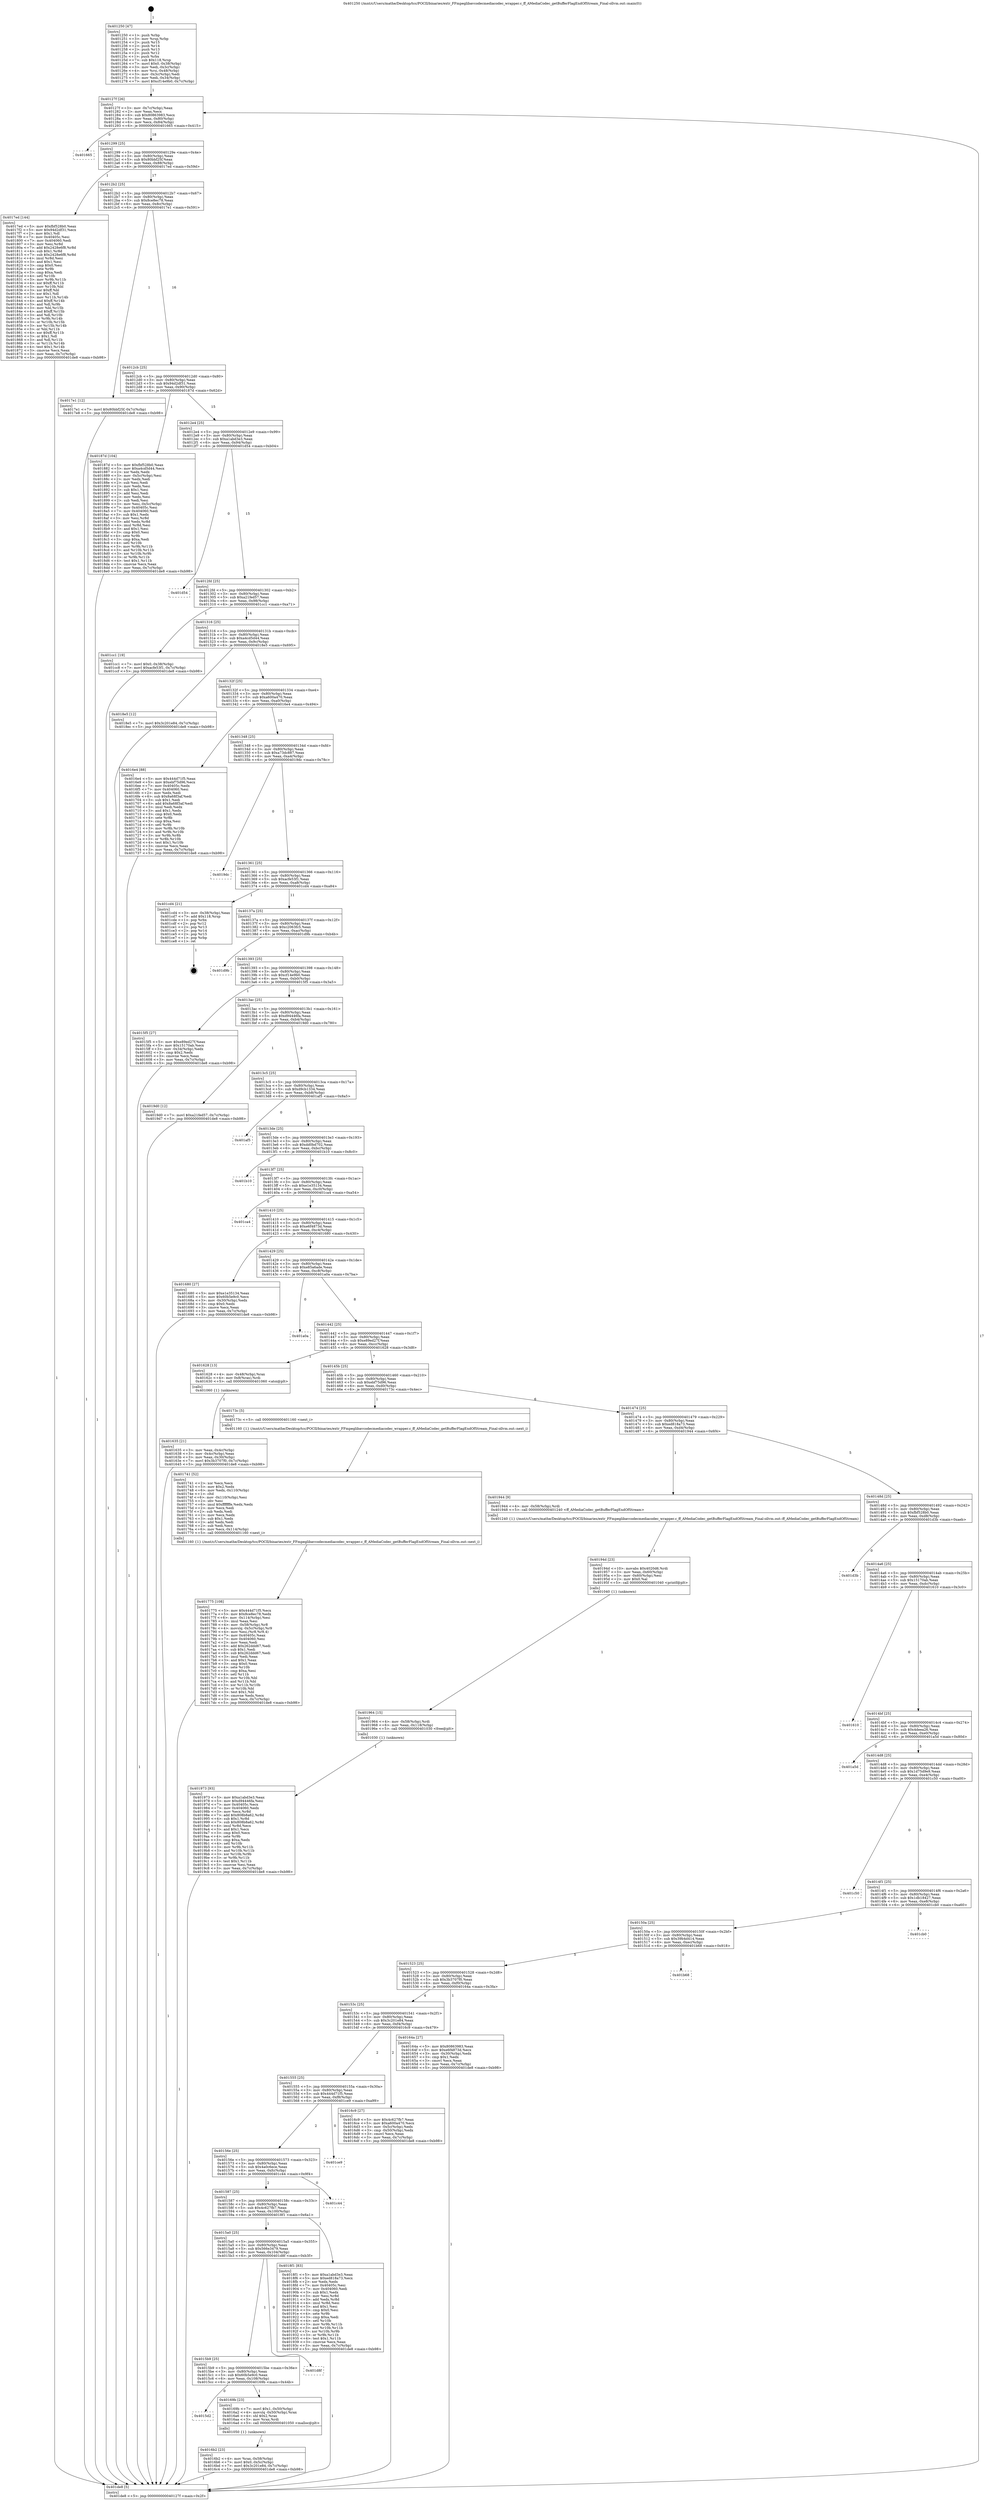 digraph "0x401250" {
  label = "0x401250 (/mnt/c/Users/mathe/Desktop/tcc/POCII/binaries/extr_FFmpeglibavcodecmediacodec_wrapper.c_ff_AMediaCodec_getBufferFlagEndOfStream_Final-ollvm.out::main(0))"
  labelloc = "t"
  node[shape=record]

  Entry [label="",width=0.3,height=0.3,shape=circle,fillcolor=black,style=filled]
  "0x40127f" [label="{
     0x40127f [26]\l
     | [instrs]\l
     &nbsp;&nbsp;0x40127f \<+3\>: mov -0x7c(%rbp),%eax\l
     &nbsp;&nbsp;0x401282 \<+2\>: mov %eax,%ecx\l
     &nbsp;&nbsp;0x401284 \<+6\>: sub $0x80863983,%ecx\l
     &nbsp;&nbsp;0x40128a \<+3\>: mov %eax,-0x80(%rbp)\l
     &nbsp;&nbsp;0x40128d \<+6\>: mov %ecx,-0x84(%rbp)\l
     &nbsp;&nbsp;0x401293 \<+6\>: je 0000000000401665 \<main+0x415\>\l
  }"]
  "0x401665" [label="{
     0x401665\l
  }", style=dashed]
  "0x401299" [label="{
     0x401299 [25]\l
     | [instrs]\l
     &nbsp;&nbsp;0x401299 \<+5\>: jmp 000000000040129e \<main+0x4e\>\l
     &nbsp;&nbsp;0x40129e \<+3\>: mov -0x80(%rbp),%eax\l
     &nbsp;&nbsp;0x4012a1 \<+5\>: sub $0x80bbf25f,%eax\l
     &nbsp;&nbsp;0x4012a6 \<+6\>: mov %eax,-0x88(%rbp)\l
     &nbsp;&nbsp;0x4012ac \<+6\>: je 00000000004017ed \<main+0x59d\>\l
  }"]
  Exit [label="",width=0.3,height=0.3,shape=circle,fillcolor=black,style=filled,peripheries=2]
  "0x4017ed" [label="{
     0x4017ed [144]\l
     | [instrs]\l
     &nbsp;&nbsp;0x4017ed \<+5\>: mov $0xfbf528b0,%eax\l
     &nbsp;&nbsp;0x4017f2 \<+5\>: mov $0x94d2df31,%ecx\l
     &nbsp;&nbsp;0x4017f7 \<+2\>: mov $0x1,%dl\l
     &nbsp;&nbsp;0x4017f9 \<+7\>: mov 0x40405c,%esi\l
     &nbsp;&nbsp;0x401800 \<+7\>: mov 0x404060,%edi\l
     &nbsp;&nbsp;0x401807 \<+3\>: mov %esi,%r8d\l
     &nbsp;&nbsp;0x40180a \<+7\>: add $0x2428e6f8,%r8d\l
     &nbsp;&nbsp;0x401811 \<+4\>: sub $0x1,%r8d\l
     &nbsp;&nbsp;0x401815 \<+7\>: sub $0x2428e6f8,%r8d\l
     &nbsp;&nbsp;0x40181c \<+4\>: imul %r8d,%esi\l
     &nbsp;&nbsp;0x401820 \<+3\>: and $0x1,%esi\l
     &nbsp;&nbsp;0x401823 \<+3\>: cmp $0x0,%esi\l
     &nbsp;&nbsp;0x401826 \<+4\>: sete %r9b\l
     &nbsp;&nbsp;0x40182a \<+3\>: cmp $0xa,%edi\l
     &nbsp;&nbsp;0x40182d \<+4\>: setl %r10b\l
     &nbsp;&nbsp;0x401831 \<+3\>: mov %r9b,%r11b\l
     &nbsp;&nbsp;0x401834 \<+4\>: xor $0xff,%r11b\l
     &nbsp;&nbsp;0x401838 \<+3\>: mov %r10b,%bl\l
     &nbsp;&nbsp;0x40183b \<+3\>: xor $0xff,%bl\l
     &nbsp;&nbsp;0x40183e \<+3\>: xor $0x1,%dl\l
     &nbsp;&nbsp;0x401841 \<+3\>: mov %r11b,%r14b\l
     &nbsp;&nbsp;0x401844 \<+4\>: and $0xff,%r14b\l
     &nbsp;&nbsp;0x401848 \<+3\>: and %dl,%r9b\l
     &nbsp;&nbsp;0x40184b \<+3\>: mov %bl,%r15b\l
     &nbsp;&nbsp;0x40184e \<+4\>: and $0xff,%r15b\l
     &nbsp;&nbsp;0x401852 \<+3\>: and %dl,%r10b\l
     &nbsp;&nbsp;0x401855 \<+3\>: or %r9b,%r14b\l
     &nbsp;&nbsp;0x401858 \<+3\>: or %r10b,%r15b\l
     &nbsp;&nbsp;0x40185b \<+3\>: xor %r15b,%r14b\l
     &nbsp;&nbsp;0x40185e \<+3\>: or %bl,%r11b\l
     &nbsp;&nbsp;0x401861 \<+4\>: xor $0xff,%r11b\l
     &nbsp;&nbsp;0x401865 \<+3\>: or $0x1,%dl\l
     &nbsp;&nbsp;0x401868 \<+3\>: and %dl,%r11b\l
     &nbsp;&nbsp;0x40186b \<+3\>: or %r11b,%r14b\l
     &nbsp;&nbsp;0x40186e \<+4\>: test $0x1,%r14b\l
     &nbsp;&nbsp;0x401872 \<+3\>: cmovne %ecx,%eax\l
     &nbsp;&nbsp;0x401875 \<+3\>: mov %eax,-0x7c(%rbp)\l
     &nbsp;&nbsp;0x401878 \<+5\>: jmp 0000000000401de8 \<main+0xb98\>\l
  }"]
  "0x4012b2" [label="{
     0x4012b2 [25]\l
     | [instrs]\l
     &nbsp;&nbsp;0x4012b2 \<+5\>: jmp 00000000004012b7 \<main+0x67\>\l
     &nbsp;&nbsp;0x4012b7 \<+3\>: mov -0x80(%rbp),%eax\l
     &nbsp;&nbsp;0x4012ba \<+5\>: sub $0x8ce8ec78,%eax\l
     &nbsp;&nbsp;0x4012bf \<+6\>: mov %eax,-0x8c(%rbp)\l
     &nbsp;&nbsp;0x4012c5 \<+6\>: je 00000000004017e1 \<main+0x591\>\l
  }"]
  "0x401973" [label="{
     0x401973 [93]\l
     | [instrs]\l
     &nbsp;&nbsp;0x401973 \<+5\>: mov $0xa1abd3e3,%eax\l
     &nbsp;&nbsp;0x401978 \<+5\>: mov $0xd94446fa,%esi\l
     &nbsp;&nbsp;0x40197d \<+7\>: mov 0x40405c,%ecx\l
     &nbsp;&nbsp;0x401984 \<+7\>: mov 0x404060,%edx\l
     &nbsp;&nbsp;0x40198b \<+3\>: mov %ecx,%r8d\l
     &nbsp;&nbsp;0x40198e \<+7\>: add $0x808b8a62,%r8d\l
     &nbsp;&nbsp;0x401995 \<+4\>: sub $0x1,%r8d\l
     &nbsp;&nbsp;0x401999 \<+7\>: sub $0x808b8a62,%r8d\l
     &nbsp;&nbsp;0x4019a0 \<+4\>: imul %r8d,%ecx\l
     &nbsp;&nbsp;0x4019a4 \<+3\>: and $0x1,%ecx\l
     &nbsp;&nbsp;0x4019a7 \<+3\>: cmp $0x0,%ecx\l
     &nbsp;&nbsp;0x4019aa \<+4\>: sete %r9b\l
     &nbsp;&nbsp;0x4019ae \<+3\>: cmp $0xa,%edx\l
     &nbsp;&nbsp;0x4019b1 \<+4\>: setl %r10b\l
     &nbsp;&nbsp;0x4019b5 \<+3\>: mov %r9b,%r11b\l
     &nbsp;&nbsp;0x4019b8 \<+3\>: and %r10b,%r11b\l
     &nbsp;&nbsp;0x4019bb \<+3\>: xor %r10b,%r9b\l
     &nbsp;&nbsp;0x4019be \<+3\>: or %r9b,%r11b\l
     &nbsp;&nbsp;0x4019c1 \<+4\>: test $0x1,%r11b\l
     &nbsp;&nbsp;0x4019c5 \<+3\>: cmovne %esi,%eax\l
     &nbsp;&nbsp;0x4019c8 \<+3\>: mov %eax,-0x7c(%rbp)\l
     &nbsp;&nbsp;0x4019cb \<+5\>: jmp 0000000000401de8 \<main+0xb98\>\l
  }"]
  "0x4017e1" [label="{
     0x4017e1 [12]\l
     | [instrs]\l
     &nbsp;&nbsp;0x4017e1 \<+7\>: movl $0x80bbf25f,-0x7c(%rbp)\l
     &nbsp;&nbsp;0x4017e8 \<+5\>: jmp 0000000000401de8 \<main+0xb98\>\l
  }"]
  "0x4012cb" [label="{
     0x4012cb [25]\l
     | [instrs]\l
     &nbsp;&nbsp;0x4012cb \<+5\>: jmp 00000000004012d0 \<main+0x80\>\l
     &nbsp;&nbsp;0x4012d0 \<+3\>: mov -0x80(%rbp),%eax\l
     &nbsp;&nbsp;0x4012d3 \<+5\>: sub $0x94d2df31,%eax\l
     &nbsp;&nbsp;0x4012d8 \<+6\>: mov %eax,-0x90(%rbp)\l
     &nbsp;&nbsp;0x4012de \<+6\>: je 000000000040187d \<main+0x62d\>\l
  }"]
  "0x401964" [label="{
     0x401964 [15]\l
     | [instrs]\l
     &nbsp;&nbsp;0x401964 \<+4\>: mov -0x58(%rbp),%rdi\l
     &nbsp;&nbsp;0x401968 \<+6\>: mov %eax,-0x118(%rbp)\l
     &nbsp;&nbsp;0x40196e \<+5\>: call 0000000000401030 \<free@plt\>\l
     | [calls]\l
     &nbsp;&nbsp;0x401030 \{1\} (unknown)\l
  }"]
  "0x40187d" [label="{
     0x40187d [104]\l
     | [instrs]\l
     &nbsp;&nbsp;0x40187d \<+5\>: mov $0xfbf528b0,%eax\l
     &nbsp;&nbsp;0x401882 \<+5\>: mov $0xa4cd5d44,%ecx\l
     &nbsp;&nbsp;0x401887 \<+2\>: xor %edx,%edx\l
     &nbsp;&nbsp;0x401889 \<+3\>: mov -0x5c(%rbp),%esi\l
     &nbsp;&nbsp;0x40188c \<+2\>: mov %edx,%edi\l
     &nbsp;&nbsp;0x40188e \<+2\>: sub %esi,%edi\l
     &nbsp;&nbsp;0x401890 \<+2\>: mov %edx,%esi\l
     &nbsp;&nbsp;0x401892 \<+3\>: sub $0x1,%esi\l
     &nbsp;&nbsp;0x401895 \<+2\>: add %esi,%edi\l
     &nbsp;&nbsp;0x401897 \<+2\>: mov %edx,%esi\l
     &nbsp;&nbsp;0x401899 \<+2\>: sub %edi,%esi\l
     &nbsp;&nbsp;0x40189b \<+3\>: mov %esi,-0x5c(%rbp)\l
     &nbsp;&nbsp;0x40189e \<+7\>: mov 0x40405c,%esi\l
     &nbsp;&nbsp;0x4018a5 \<+7\>: mov 0x404060,%edi\l
     &nbsp;&nbsp;0x4018ac \<+3\>: sub $0x1,%edx\l
     &nbsp;&nbsp;0x4018af \<+3\>: mov %esi,%r8d\l
     &nbsp;&nbsp;0x4018b2 \<+3\>: add %edx,%r8d\l
     &nbsp;&nbsp;0x4018b5 \<+4\>: imul %r8d,%esi\l
     &nbsp;&nbsp;0x4018b9 \<+3\>: and $0x1,%esi\l
     &nbsp;&nbsp;0x4018bc \<+3\>: cmp $0x0,%esi\l
     &nbsp;&nbsp;0x4018bf \<+4\>: sete %r9b\l
     &nbsp;&nbsp;0x4018c3 \<+3\>: cmp $0xa,%edi\l
     &nbsp;&nbsp;0x4018c6 \<+4\>: setl %r10b\l
     &nbsp;&nbsp;0x4018ca \<+3\>: mov %r9b,%r11b\l
     &nbsp;&nbsp;0x4018cd \<+3\>: and %r10b,%r11b\l
     &nbsp;&nbsp;0x4018d0 \<+3\>: xor %r10b,%r9b\l
     &nbsp;&nbsp;0x4018d3 \<+3\>: or %r9b,%r11b\l
     &nbsp;&nbsp;0x4018d6 \<+4\>: test $0x1,%r11b\l
     &nbsp;&nbsp;0x4018da \<+3\>: cmovne %ecx,%eax\l
     &nbsp;&nbsp;0x4018dd \<+3\>: mov %eax,-0x7c(%rbp)\l
     &nbsp;&nbsp;0x4018e0 \<+5\>: jmp 0000000000401de8 \<main+0xb98\>\l
  }"]
  "0x4012e4" [label="{
     0x4012e4 [25]\l
     | [instrs]\l
     &nbsp;&nbsp;0x4012e4 \<+5\>: jmp 00000000004012e9 \<main+0x99\>\l
     &nbsp;&nbsp;0x4012e9 \<+3\>: mov -0x80(%rbp),%eax\l
     &nbsp;&nbsp;0x4012ec \<+5\>: sub $0xa1abd3e3,%eax\l
     &nbsp;&nbsp;0x4012f1 \<+6\>: mov %eax,-0x94(%rbp)\l
     &nbsp;&nbsp;0x4012f7 \<+6\>: je 0000000000401d54 \<main+0xb04\>\l
  }"]
  "0x40194d" [label="{
     0x40194d [23]\l
     | [instrs]\l
     &nbsp;&nbsp;0x40194d \<+10\>: movabs $0x4020d6,%rdi\l
     &nbsp;&nbsp;0x401957 \<+3\>: mov %eax,-0x60(%rbp)\l
     &nbsp;&nbsp;0x40195a \<+3\>: mov -0x60(%rbp),%esi\l
     &nbsp;&nbsp;0x40195d \<+2\>: mov $0x0,%al\l
     &nbsp;&nbsp;0x40195f \<+5\>: call 0000000000401040 \<printf@plt\>\l
     | [calls]\l
     &nbsp;&nbsp;0x401040 \{1\} (unknown)\l
  }"]
  "0x401d54" [label="{
     0x401d54\l
  }", style=dashed]
  "0x4012fd" [label="{
     0x4012fd [25]\l
     | [instrs]\l
     &nbsp;&nbsp;0x4012fd \<+5\>: jmp 0000000000401302 \<main+0xb2\>\l
     &nbsp;&nbsp;0x401302 \<+3\>: mov -0x80(%rbp),%eax\l
     &nbsp;&nbsp;0x401305 \<+5\>: sub $0xa21fed57,%eax\l
     &nbsp;&nbsp;0x40130a \<+6\>: mov %eax,-0x98(%rbp)\l
     &nbsp;&nbsp;0x401310 \<+6\>: je 0000000000401cc1 \<main+0xa71\>\l
  }"]
  "0x401775" [label="{
     0x401775 [108]\l
     | [instrs]\l
     &nbsp;&nbsp;0x401775 \<+5\>: mov $0x444d71f5,%ecx\l
     &nbsp;&nbsp;0x40177a \<+5\>: mov $0x8ce8ec78,%edx\l
     &nbsp;&nbsp;0x40177f \<+6\>: mov -0x114(%rbp),%esi\l
     &nbsp;&nbsp;0x401785 \<+3\>: imul %eax,%esi\l
     &nbsp;&nbsp;0x401788 \<+4\>: mov -0x58(%rbp),%r8\l
     &nbsp;&nbsp;0x40178c \<+4\>: movslq -0x5c(%rbp),%r9\l
     &nbsp;&nbsp;0x401790 \<+4\>: mov %esi,(%r8,%r9,4)\l
     &nbsp;&nbsp;0x401794 \<+7\>: mov 0x40405c,%eax\l
     &nbsp;&nbsp;0x40179b \<+7\>: mov 0x404060,%esi\l
     &nbsp;&nbsp;0x4017a2 \<+2\>: mov %eax,%edi\l
     &nbsp;&nbsp;0x4017a4 \<+6\>: add $0x262ddd67,%edi\l
     &nbsp;&nbsp;0x4017aa \<+3\>: sub $0x1,%edi\l
     &nbsp;&nbsp;0x4017ad \<+6\>: sub $0x262ddd67,%edi\l
     &nbsp;&nbsp;0x4017b3 \<+3\>: imul %edi,%eax\l
     &nbsp;&nbsp;0x4017b6 \<+3\>: and $0x1,%eax\l
     &nbsp;&nbsp;0x4017b9 \<+3\>: cmp $0x0,%eax\l
     &nbsp;&nbsp;0x4017bc \<+4\>: sete %r10b\l
     &nbsp;&nbsp;0x4017c0 \<+3\>: cmp $0xa,%esi\l
     &nbsp;&nbsp;0x4017c3 \<+4\>: setl %r11b\l
     &nbsp;&nbsp;0x4017c7 \<+3\>: mov %r10b,%bl\l
     &nbsp;&nbsp;0x4017ca \<+3\>: and %r11b,%bl\l
     &nbsp;&nbsp;0x4017cd \<+3\>: xor %r11b,%r10b\l
     &nbsp;&nbsp;0x4017d0 \<+3\>: or %r10b,%bl\l
     &nbsp;&nbsp;0x4017d3 \<+3\>: test $0x1,%bl\l
     &nbsp;&nbsp;0x4017d6 \<+3\>: cmovne %edx,%ecx\l
     &nbsp;&nbsp;0x4017d9 \<+3\>: mov %ecx,-0x7c(%rbp)\l
     &nbsp;&nbsp;0x4017dc \<+5\>: jmp 0000000000401de8 \<main+0xb98\>\l
  }"]
  "0x401cc1" [label="{
     0x401cc1 [19]\l
     | [instrs]\l
     &nbsp;&nbsp;0x401cc1 \<+7\>: movl $0x0,-0x38(%rbp)\l
     &nbsp;&nbsp;0x401cc8 \<+7\>: movl $0xacfe53f1,-0x7c(%rbp)\l
     &nbsp;&nbsp;0x401ccf \<+5\>: jmp 0000000000401de8 \<main+0xb98\>\l
  }"]
  "0x401316" [label="{
     0x401316 [25]\l
     | [instrs]\l
     &nbsp;&nbsp;0x401316 \<+5\>: jmp 000000000040131b \<main+0xcb\>\l
     &nbsp;&nbsp;0x40131b \<+3\>: mov -0x80(%rbp),%eax\l
     &nbsp;&nbsp;0x40131e \<+5\>: sub $0xa4cd5d44,%eax\l
     &nbsp;&nbsp;0x401323 \<+6\>: mov %eax,-0x9c(%rbp)\l
     &nbsp;&nbsp;0x401329 \<+6\>: je 00000000004018e5 \<main+0x695\>\l
  }"]
  "0x401741" [label="{
     0x401741 [52]\l
     | [instrs]\l
     &nbsp;&nbsp;0x401741 \<+2\>: xor %ecx,%ecx\l
     &nbsp;&nbsp;0x401743 \<+5\>: mov $0x2,%edx\l
     &nbsp;&nbsp;0x401748 \<+6\>: mov %edx,-0x110(%rbp)\l
     &nbsp;&nbsp;0x40174e \<+1\>: cltd\l
     &nbsp;&nbsp;0x40174f \<+6\>: mov -0x110(%rbp),%esi\l
     &nbsp;&nbsp;0x401755 \<+2\>: idiv %esi\l
     &nbsp;&nbsp;0x401757 \<+6\>: imul $0xfffffffe,%edx,%edx\l
     &nbsp;&nbsp;0x40175d \<+2\>: mov %ecx,%edi\l
     &nbsp;&nbsp;0x40175f \<+2\>: sub %edx,%edi\l
     &nbsp;&nbsp;0x401761 \<+2\>: mov %ecx,%edx\l
     &nbsp;&nbsp;0x401763 \<+3\>: sub $0x1,%edx\l
     &nbsp;&nbsp;0x401766 \<+2\>: add %edx,%edi\l
     &nbsp;&nbsp;0x401768 \<+2\>: sub %edi,%ecx\l
     &nbsp;&nbsp;0x40176a \<+6\>: mov %ecx,-0x114(%rbp)\l
     &nbsp;&nbsp;0x401770 \<+5\>: call 0000000000401160 \<next_i\>\l
     | [calls]\l
     &nbsp;&nbsp;0x401160 \{1\} (/mnt/c/Users/mathe/Desktop/tcc/POCII/binaries/extr_FFmpeglibavcodecmediacodec_wrapper.c_ff_AMediaCodec_getBufferFlagEndOfStream_Final-ollvm.out::next_i)\l
  }"]
  "0x4018e5" [label="{
     0x4018e5 [12]\l
     | [instrs]\l
     &nbsp;&nbsp;0x4018e5 \<+7\>: movl $0x3c201e84,-0x7c(%rbp)\l
     &nbsp;&nbsp;0x4018ec \<+5\>: jmp 0000000000401de8 \<main+0xb98\>\l
  }"]
  "0x40132f" [label="{
     0x40132f [25]\l
     | [instrs]\l
     &nbsp;&nbsp;0x40132f \<+5\>: jmp 0000000000401334 \<main+0xe4\>\l
     &nbsp;&nbsp;0x401334 \<+3\>: mov -0x80(%rbp),%eax\l
     &nbsp;&nbsp;0x401337 \<+5\>: sub $0xa600a470,%eax\l
     &nbsp;&nbsp;0x40133c \<+6\>: mov %eax,-0xa0(%rbp)\l
     &nbsp;&nbsp;0x401342 \<+6\>: je 00000000004016e4 \<main+0x494\>\l
  }"]
  "0x4016b2" [label="{
     0x4016b2 [23]\l
     | [instrs]\l
     &nbsp;&nbsp;0x4016b2 \<+4\>: mov %rax,-0x58(%rbp)\l
     &nbsp;&nbsp;0x4016b6 \<+7\>: movl $0x0,-0x5c(%rbp)\l
     &nbsp;&nbsp;0x4016bd \<+7\>: movl $0x3c201e84,-0x7c(%rbp)\l
     &nbsp;&nbsp;0x4016c4 \<+5\>: jmp 0000000000401de8 \<main+0xb98\>\l
  }"]
  "0x4016e4" [label="{
     0x4016e4 [88]\l
     | [instrs]\l
     &nbsp;&nbsp;0x4016e4 \<+5\>: mov $0x444d71f5,%eax\l
     &nbsp;&nbsp;0x4016e9 \<+5\>: mov $0xebf75d96,%ecx\l
     &nbsp;&nbsp;0x4016ee \<+7\>: mov 0x40405c,%edx\l
     &nbsp;&nbsp;0x4016f5 \<+7\>: mov 0x404060,%esi\l
     &nbsp;&nbsp;0x4016fc \<+2\>: mov %edx,%edi\l
     &nbsp;&nbsp;0x4016fe \<+6\>: sub $0x8a68f3af,%edi\l
     &nbsp;&nbsp;0x401704 \<+3\>: sub $0x1,%edi\l
     &nbsp;&nbsp;0x401707 \<+6\>: add $0x8a68f3af,%edi\l
     &nbsp;&nbsp;0x40170d \<+3\>: imul %edi,%edx\l
     &nbsp;&nbsp;0x401710 \<+3\>: and $0x1,%edx\l
     &nbsp;&nbsp;0x401713 \<+3\>: cmp $0x0,%edx\l
     &nbsp;&nbsp;0x401716 \<+4\>: sete %r8b\l
     &nbsp;&nbsp;0x40171a \<+3\>: cmp $0xa,%esi\l
     &nbsp;&nbsp;0x40171d \<+4\>: setl %r9b\l
     &nbsp;&nbsp;0x401721 \<+3\>: mov %r8b,%r10b\l
     &nbsp;&nbsp;0x401724 \<+3\>: and %r9b,%r10b\l
     &nbsp;&nbsp;0x401727 \<+3\>: xor %r9b,%r8b\l
     &nbsp;&nbsp;0x40172a \<+3\>: or %r8b,%r10b\l
     &nbsp;&nbsp;0x40172d \<+4\>: test $0x1,%r10b\l
     &nbsp;&nbsp;0x401731 \<+3\>: cmovne %ecx,%eax\l
     &nbsp;&nbsp;0x401734 \<+3\>: mov %eax,-0x7c(%rbp)\l
     &nbsp;&nbsp;0x401737 \<+5\>: jmp 0000000000401de8 \<main+0xb98\>\l
  }"]
  "0x401348" [label="{
     0x401348 [25]\l
     | [instrs]\l
     &nbsp;&nbsp;0x401348 \<+5\>: jmp 000000000040134d \<main+0xfd\>\l
     &nbsp;&nbsp;0x40134d \<+3\>: mov -0x80(%rbp),%eax\l
     &nbsp;&nbsp;0x401350 \<+5\>: sub $0xa73dc887,%eax\l
     &nbsp;&nbsp;0x401355 \<+6\>: mov %eax,-0xa4(%rbp)\l
     &nbsp;&nbsp;0x40135b \<+6\>: je 00000000004019dc \<main+0x78c\>\l
  }"]
  "0x4015d2" [label="{
     0x4015d2\l
  }", style=dashed]
  "0x4019dc" [label="{
     0x4019dc\l
  }", style=dashed]
  "0x401361" [label="{
     0x401361 [25]\l
     | [instrs]\l
     &nbsp;&nbsp;0x401361 \<+5\>: jmp 0000000000401366 \<main+0x116\>\l
     &nbsp;&nbsp;0x401366 \<+3\>: mov -0x80(%rbp),%eax\l
     &nbsp;&nbsp;0x401369 \<+5\>: sub $0xacfe53f1,%eax\l
     &nbsp;&nbsp;0x40136e \<+6\>: mov %eax,-0xa8(%rbp)\l
     &nbsp;&nbsp;0x401374 \<+6\>: je 0000000000401cd4 \<main+0xa84\>\l
  }"]
  "0x40169b" [label="{
     0x40169b [23]\l
     | [instrs]\l
     &nbsp;&nbsp;0x40169b \<+7\>: movl $0x1,-0x50(%rbp)\l
     &nbsp;&nbsp;0x4016a2 \<+4\>: movslq -0x50(%rbp),%rax\l
     &nbsp;&nbsp;0x4016a6 \<+4\>: shl $0x2,%rax\l
     &nbsp;&nbsp;0x4016aa \<+3\>: mov %rax,%rdi\l
     &nbsp;&nbsp;0x4016ad \<+5\>: call 0000000000401050 \<malloc@plt\>\l
     | [calls]\l
     &nbsp;&nbsp;0x401050 \{1\} (unknown)\l
  }"]
  "0x401cd4" [label="{
     0x401cd4 [21]\l
     | [instrs]\l
     &nbsp;&nbsp;0x401cd4 \<+3\>: mov -0x38(%rbp),%eax\l
     &nbsp;&nbsp;0x401cd7 \<+7\>: add $0x118,%rsp\l
     &nbsp;&nbsp;0x401cde \<+1\>: pop %rbx\l
     &nbsp;&nbsp;0x401cdf \<+2\>: pop %r12\l
     &nbsp;&nbsp;0x401ce1 \<+2\>: pop %r13\l
     &nbsp;&nbsp;0x401ce3 \<+2\>: pop %r14\l
     &nbsp;&nbsp;0x401ce5 \<+2\>: pop %r15\l
     &nbsp;&nbsp;0x401ce7 \<+1\>: pop %rbp\l
     &nbsp;&nbsp;0x401ce8 \<+1\>: ret\l
  }"]
  "0x40137a" [label="{
     0x40137a [25]\l
     | [instrs]\l
     &nbsp;&nbsp;0x40137a \<+5\>: jmp 000000000040137f \<main+0x12f\>\l
     &nbsp;&nbsp;0x40137f \<+3\>: mov -0x80(%rbp),%eax\l
     &nbsp;&nbsp;0x401382 \<+5\>: sub $0xc2063fc5,%eax\l
     &nbsp;&nbsp;0x401387 \<+6\>: mov %eax,-0xac(%rbp)\l
     &nbsp;&nbsp;0x40138d \<+6\>: je 0000000000401d9b \<main+0xb4b\>\l
  }"]
  "0x4015b9" [label="{
     0x4015b9 [25]\l
     | [instrs]\l
     &nbsp;&nbsp;0x4015b9 \<+5\>: jmp 00000000004015be \<main+0x36e\>\l
     &nbsp;&nbsp;0x4015be \<+3\>: mov -0x80(%rbp),%eax\l
     &nbsp;&nbsp;0x4015c1 \<+5\>: sub $0x60b5e9c0,%eax\l
     &nbsp;&nbsp;0x4015c6 \<+6\>: mov %eax,-0x108(%rbp)\l
     &nbsp;&nbsp;0x4015cc \<+6\>: je 000000000040169b \<main+0x44b\>\l
  }"]
  "0x401d9b" [label="{
     0x401d9b\l
  }", style=dashed]
  "0x401393" [label="{
     0x401393 [25]\l
     | [instrs]\l
     &nbsp;&nbsp;0x401393 \<+5\>: jmp 0000000000401398 \<main+0x148\>\l
     &nbsp;&nbsp;0x401398 \<+3\>: mov -0x80(%rbp),%eax\l
     &nbsp;&nbsp;0x40139b \<+5\>: sub $0xcf14e9b0,%eax\l
     &nbsp;&nbsp;0x4013a0 \<+6\>: mov %eax,-0xb0(%rbp)\l
     &nbsp;&nbsp;0x4013a6 \<+6\>: je 00000000004015f5 \<main+0x3a5\>\l
  }"]
  "0x401d8f" [label="{
     0x401d8f\l
  }", style=dashed]
  "0x4015f5" [label="{
     0x4015f5 [27]\l
     | [instrs]\l
     &nbsp;&nbsp;0x4015f5 \<+5\>: mov $0xe89ed27f,%eax\l
     &nbsp;&nbsp;0x4015fa \<+5\>: mov $0x15170ab,%ecx\l
     &nbsp;&nbsp;0x4015ff \<+3\>: mov -0x34(%rbp),%edx\l
     &nbsp;&nbsp;0x401602 \<+3\>: cmp $0x2,%edx\l
     &nbsp;&nbsp;0x401605 \<+3\>: cmovne %ecx,%eax\l
     &nbsp;&nbsp;0x401608 \<+3\>: mov %eax,-0x7c(%rbp)\l
     &nbsp;&nbsp;0x40160b \<+5\>: jmp 0000000000401de8 \<main+0xb98\>\l
  }"]
  "0x4013ac" [label="{
     0x4013ac [25]\l
     | [instrs]\l
     &nbsp;&nbsp;0x4013ac \<+5\>: jmp 00000000004013b1 \<main+0x161\>\l
     &nbsp;&nbsp;0x4013b1 \<+3\>: mov -0x80(%rbp),%eax\l
     &nbsp;&nbsp;0x4013b4 \<+5\>: sub $0xd94446fa,%eax\l
     &nbsp;&nbsp;0x4013b9 \<+6\>: mov %eax,-0xb4(%rbp)\l
     &nbsp;&nbsp;0x4013bf \<+6\>: je 00000000004019d0 \<main+0x780\>\l
  }"]
  "0x401de8" [label="{
     0x401de8 [5]\l
     | [instrs]\l
     &nbsp;&nbsp;0x401de8 \<+5\>: jmp 000000000040127f \<main+0x2f\>\l
  }"]
  "0x401250" [label="{
     0x401250 [47]\l
     | [instrs]\l
     &nbsp;&nbsp;0x401250 \<+1\>: push %rbp\l
     &nbsp;&nbsp;0x401251 \<+3\>: mov %rsp,%rbp\l
     &nbsp;&nbsp;0x401254 \<+2\>: push %r15\l
     &nbsp;&nbsp;0x401256 \<+2\>: push %r14\l
     &nbsp;&nbsp;0x401258 \<+2\>: push %r13\l
     &nbsp;&nbsp;0x40125a \<+2\>: push %r12\l
     &nbsp;&nbsp;0x40125c \<+1\>: push %rbx\l
     &nbsp;&nbsp;0x40125d \<+7\>: sub $0x118,%rsp\l
     &nbsp;&nbsp;0x401264 \<+7\>: movl $0x0,-0x38(%rbp)\l
     &nbsp;&nbsp;0x40126b \<+3\>: mov %edi,-0x3c(%rbp)\l
     &nbsp;&nbsp;0x40126e \<+4\>: mov %rsi,-0x48(%rbp)\l
     &nbsp;&nbsp;0x401272 \<+3\>: mov -0x3c(%rbp),%edi\l
     &nbsp;&nbsp;0x401275 \<+3\>: mov %edi,-0x34(%rbp)\l
     &nbsp;&nbsp;0x401278 \<+7\>: movl $0xcf14e9b0,-0x7c(%rbp)\l
  }"]
  "0x4015a0" [label="{
     0x4015a0 [25]\l
     | [instrs]\l
     &nbsp;&nbsp;0x4015a0 \<+5\>: jmp 00000000004015a5 \<main+0x355\>\l
     &nbsp;&nbsp;0x4015a5 \<+3\>: mov -0x80(%rbp),%eax\l
     &nbsp;&nbsp;0x4015a8 \<+5\>: sub $0x566e3479,%eax\l
     &nbsp;&nbsp;0x4015ad \<+6\>: mov %eax,-0x104(%rbp)\l
     &nbsp;&nbsp;0x4015b3 \<+6\>: je 0000000000401d8f \<main+0xb3f\>\l
  }"]
  "0x4019d0" [label="{
     0x4019d0 [12]\l
     | [instrs]\l
     &nbsp;&nbsp;0x4019d0 \<+7\>: movl $0xa21fed57,-0x7c(%rbp)\l
     &nbsp;&nbsp;0x4019d7 \<+5\>: jmp 0000000000401de8 \<main+0xb98\>\l
  }"]
  "0x4013c5" [label="{
     0x4013c5 [25]\l
     | [instrs]\l
     &nbsp;&nbsp;0x4013c5 \<+5\>: jmp 00000000004013ca \<main+0x17a\>\l
     &nbsp;&nbsp;0x4013ca \<+3\>: mov -0x80(%rbp),%eax\l
     &nbsp;&nbsp;0x4013cd \<+5\>: sub $0xd9cb1334,%eax\l
     &nbsp;&nbsp;0x4013d2 \<+6\>: mov %eax,-0xb8(%rbp)\l
     &nbsp;&nbsp;0x4013d8 \<+6\>: je 0000000000401af5 \<main+0x8a5\>\l
  }"]
  "0x4018f1" [label="{
     0x4018f1 [83]\l
     | [instrs]\l
     &nbsp;&nbsp;0x4018f1 \<+5\>: mov $0xa1abd3e3,%eax\l
     &nbsp;&nbsp;0x4018f6 \<+5\>: mov $0xed818a73,%ecx\l
     &nbsp;&nbsp;0x4018fb \<+2\>: xor %edx,%edx\l
     &nbsp;&nbsp;0x4018fd \<+7\>: mov 0x40405c,%esi\l
     &nbsp;&nbsp;0x401904 \<+7\>: mov 0x404060,%edi\l
     &nbsp;&nbsp;0x40190b \<+3\>: sub $0x1,%edx\l
     &nbsp;&nbsp;0x40190e \<+3\>: mov %esi,%r8d\l
     &nbsp;&nbsp;0x401911 \<+3\>: add %edx,%r8d\l
     &nbsp;&nbsp;0x401914 \<+4\>: imul %r8d,%esi\l
     &nbsp;&nbsp;0x401918 \<+3\>: and $0x1,%esi\l
     &nbsp;&nbsp;0x40191b \<+3\>: cmp $0x0,%esi\l
     &nbsp;&nbsp;0x40191e \<+4\>: sete %r9b\l
     &nbsp;&nbsp;0x401922 \<+3\>: cmp $0xa,%edi\l
     &nbsp;&nbsp;0x401925 \<+4\>: setl %r10b\l
     &nbsp;&nbsp;0x401929 \<+3\>: mov %r9b,%r11b\l
     &nbsp;&nbsp;0x40192c \<+3\>: and %r10b,%r11b\l
     &nbsp;&nbsp;0x40192f \<+3\>: xor %r10b,%r9b\l
     &nbsp;&nbsp;0x401932 \<+3\>: or %r9b,%r11b\l
     &nbsp;&nbsp;0x401935 \<+4\>: test $0x1,%r11b\l
     &nbsp;&nbsp;0x401939 \<+3\>: cmovne %ecx,%eax\l
     &nbsp;&nbsp;0x40193c \<+3\>: mov %eax,-0x7c(%rbp)\l
     &nbsp;&nbsp;0x40193f \<+5\>: jmp 0000000000401de8 \<main+0xb98\>\l
  }"]
  "0x401af5" [label="{
     0x401af5\l
  }", style=dashed]
  "0x4013de" [label="{
     0x4013de [25]\l
     | [instrs]\l
     &nbsp;&nbsp;0x4013de \<+5\>: jmp 00000000004013e3 \<main+0x193\>\l
     &nbsp;&nbsp;0x4013e3 \<+3\>: mov -0x80(%rbp),%eax\l
     &nbsp;&nbsp;0x4013e6 \<+5\>: sub $0xdd0bd702,%eax\l
     &nbsp;&nbsp;0x4013eb \<+6\>: mov %eax,-0xbc(%rbp)\l
     &nbsp;&nbsp;0x4013f1 \<+6\>: je 0000000000401b10 \<main+0x8c0\>\l
  }"]
  "0x401587" [label="{
     0x401587 [25]\l
     | [instrs]\l
     &nbsp;&nbsp;0x401587 \<+5\>: jmp 000000000040158c \<main+0x33c\>\l
     &nbsp;&nbsp;0x40158c \<+3\>: mov -0x80(%rbp),%eax\l
     &nbsp;&nbsp;0x40158f \<+5\>: sub $0x4c627fb7,%eax\l
     &nbsp;&nbsp;0x401594 \<+6\>: mov %eax,-0x100(%rbp)\l
     &nbsp;&nbsp;0x40159a \<+6\>: je 00000000004018f1 \<main+0x6a1\>\l
  }"]
  "0x401b10" [label="{
     0x401b10\l
  }", style=dashed]
  "0x4013f7" [label="{
     0x4013f7 [25]\l
     | [instrs]\l
     &nbsp;&nbsp;0x4013f7 \<+5\>: jmp 00000000004013fc \<main+0x1ac\>\l
     &nbsp;&nbsp;0x4013fc \<+3\>: mov -0x80(%rbp),%eax\l
     &nbsp;&nbsp;0x4013ff \<+5\>: sub $0xe1e35134,%eax\l
     &nbsp;&nbsp;0x401404 \<+6\>: mov %eax,-0xc0(%rbp)\l
     &nbsp;&nbsp;0x40140a \<+6\>: je 0000000000401ca4 \<main+0xa54\>\l
  }"]
  "0x401c44" [label="{
     0x401c44\l
  }", style=dashed]
  "0x401ca4" [label="{
     0x401ca4\l
  }", style=dashed]
  "0x401410" [label="{
     0x401410 [25]\l
     | [instrs]\l
     &nbsp;&nbsp;0x401410 \<+5\>: jmp 0000000000401415 \<main+0x1c5\>\l
     &nbsp;&nbsp;0x401415 \<+3\>: mov -0x80(%rbp),%eax\l
     &nbsp;&nbsp;0x401418 \<+5\>: sub $0xe6f4873d,%eax\l
     &nbsp;&nbsp;0x40141d \<+6\>: mov %eax,-0xc4(%rbp)\l
     &nbsp;&nbsp;0x401423 \<+6\>: je 0000000000401680 \<main+0x430\>\l
  }"]
  "0x40156e" [label="{
     0x40156e [25]\l
     | [instrs]\l
     &nbsp;&nbsp;0x40156e \<+5\>: jmp 0000000000401573 \<main+0x323\>\l
     &nbsp;&nbsp;0x401573 \<+3\>: mov -0x80(%rbp),%eax\l
     &nbsp;&nbsp;0x401576 \<+5\>: sub $0x4a0c6ece,%eax\l
     &nbsp;&nbsp;0x40157b \<+6\>: mov %eax,-0xfc(%rbp)\l
     &nbsp;&nbsp;0x401581 \<+6\>: je 0000000000401c44 \<main+0x9f4\>\l
  }"]
  "0x401680" [label="{
     0x401680 [27]\l
     | [instrs]\l
     &nbsp;&nbsp;0x401680 \<+5\>: mov $0xe1e35134,%eax\l
     &nbsp;&nbsp;0x401685 \<+5\>: mov $0x60b5e9c0,%ecx\l
     &nbsp;&nbsp;0x40168a \<+3\>: mov -0x30(%rbp),%edx\l
     &nbsp;&nbsp;0x40168d \<+3\>: cmp $0x0,%edx\l
     &nbsp;&nbsp;0x401690 \<+3\>: cmove %ecx,%eax\l
     &nbsp;&nbsp;0x401693 \<+3\>: mov %eax,-0x7c(%rbp)\l
     &nbsp;&nbsp;0x401696 \<+5\>: jmp 0000000000401de8 \<main+0xb98\>\l
  }"]
  "0x401429" [label="{
     0x401429 [25]\l
     | [instrs]\l
     &nbsp;&nbsp;0x401429 \<+5\>: jmp 000000000040142e \<main+0x1de\>\l
     &nbsp;&nbsp;0x40142e \<+3\>: mov -0x80(%rbp),%eax\l
     &nbsp;&nbsp;0x401431 \<+5\>: sub $0xe85a6ade,%eax\l
     &nbsp;&nbsp;0x401436 \<+6\>: mov %eax,-0xc8(%rbp)\l
     &nbsp;&nbsp;0x40143c \<+6\>: je 0000000000401a0a \<main+0x7ba\>\l
  }"]
  "0x401ce9" [label="{
     0x401ce9\l
  }", style=dashed]
  "0x401a0a" [label="{
     0x401a0a\l
  }", style=dashed]
  "0x401442" [label="{
     0x401442 [25]\l
     | [instrs]\l
     &nbsp;&nbsp;0x401442 \<+5\>: jmp 0000000000401447 \<main+0x1f7\>\l
     &nbsp;&nbsp;0x401447 \<+3\>: mov -0x80(%rbp),%eax\l
     &nbsp;&nbsp;0x40144a \<+5\>: sub $0xe89ed27f,%eax\l
     &nbsp;&nbsp;0x40144f \<+6\>: mov %eax,-0xcc(%rbp)\l
     &nbsp;&nbsp;0x401455 \<+6\>: je 0000000000401628 \<main+0x3d8\>\l
  }"]
  "0x401555" [label="{
     0x401555 [25]\l
     | [instrs]\l
     &nbsp;&nbsp;0x401555 \<+5\>: jmp 000000000040155a \<main+0x30a\>\l
     &nbsp;&nbsp;0x40155a \<+3\>: mov -0x80(%rbp),%eax\l
     &nbsp;&nbsp;0x40155d \<+5\>: sub $0x444d71f5,%eax\l
     &nbsp;&nbsp;0x401562 \<+6\>: mov %eax,-0xf8(%rbp)\l
     &nbsp;&nbsp;0x401568 \<+6\>: je 0000000000401ce9 \<main+0xa99\>\l
  }"]
  "0x401628" [label="{
     0x401628 [13]\l
     | [instrs]\l
     &nbsp;&nbsp;0x401628 \<+4\>: mov -0x48(%rbp),%rax\l
     &nbsp;&nbsp;0x40162c \<+4\>: mov 0x8(%rax),%rdi\l
     &nbsp;&nbsp;0x401630 \<+5\>: call 0000000000401060 \<atoi@plt\>\l
     | [calls]\l
     &nbsp;&nbsp;0x401060 \{1\} (unknown)\l
  }"]
  "0x40145b" [label="{
     0x40145b [25]\l
     | [instrs]\l
     &nbsp;&nbsp;0x40145b \<+5\>: jmp 0000000000401460 \<main+0x210\>\l
     &nbsp;&nbsp;0x401460 \<+3\>: mov -0x80(%rbp),%eax\l
     &nbsp;&nbsp;0x401463 \<+5\>: sub $0xebf75d96,%eax\l
     &nbsp;&nbsp;0x401468 \<+6\>: mov %eax,-0xd0(%rbp)\l
     &nbsp;&nbsp;0x40146e \<+6\>: je 000000000040173c \<main+0x4ec\>\l
  }"]
  "0x401635" [label="{
     0x401635 [21]\l
     | [instrs]\l
     &nbsp;&nbsp;0x401635 \<+3\>: mov %eax,-0x4c(%rbp)\l
     &nbsp;&nbsp;0x401638 \<+3\>: mov -0x4c(%rbp),%eax\l
     &nbsp;&nbsp;0x40163b \<+3\>: mov %eax,-0x30(%rbp)\l
     &nbsp;&nbsp;0x40163e \<+7\>: movl $0x3b3707f0,-0x7c(%rbp)\l
     &nbsp;&nbsp;0x401645 \<+5\>: jmp 0000000000401de8 \<main+0xb98\>\l
  }"]
  "0x4016c9" [label="{
     0x4016c9 [27]\l
     | [instrs]\l
     &nbsp;&nbsp;0x4016c9 \<+5\>: mov $0x4c627fb7,%eax\l
     &nbsp;&nbsp;0x4016ce \<+5\>: mov $0xa600a470,%ecx\l
     &nbsp;&nbsp;0x4016d3 \<+3\>: mov -0x5c(%rbp),%edx\l
     &nbsp;&nbsp;0x4016d6 \<+3\>: cmp -0x50(%rbp),%edx\l
     &nbsp;&nbsp;0x4016d9 \<+3\>: cmovl %ecx,%eax\l
     &nbsp;&nbsp;0x4016dc \<+3\>: mov %eax,-0x7c(%rbp)\l
     &nbsp;&nbsp;0x4016df \<+5\>: jmp 0000000000401de8 \<main+0xb98\>\l
  }"]
  "0x40173c" [label="{
     0x40173c [5]\l
     | [instrs]\l
     &nbsp;&nbsp;0x40173c \<+5\>: call 0000000000401160 \<next_i\>\l
     | [calls]\l
     &nbsp;&nbsp;0x401160 \{1\} (/mnt/c/Users/mathe/Desktop/tcc/POCII/binaries/extr_FFmpeglibavcodecmediacodec_wrapper.c_ff_AMediaCodec_getBufferFlagEndOfStream_Final-ollvm.out::next_i)\l
  }"]
  "0x401474" [label="{
     0x401474 [25]\l
     | [instrs]\l
     &nbsp;&nbsp;0x401474 \<+5\>: jmp 0000000000401479 \<main+0x229\>\l
     &nbsp;&nbsp;0x401479 \<+3\>: mov -0x80(%rbp),%eax\l
     &nbsp;&nbsp;0x40147c \<+5\>: sub $0xed818a73,%eax\l
     &nbsp;&nbsp;0x401481 \<+6\>: mov %eax,-0xd4(%rbp)\l
     &nbsp;&nbsp;0x401487 \<+6\>: je 0000000000401944 \<main+0x6f4\>\l
  }"]
  "0x40153c" [label="{
     0x40153c [25]\l
     | [instrs]\l
     &nbsp;&nbsp;0x40153c \<+5\>: jmp 0000000000401541 \<main+0x2f1\>\l
     &nbsp;&nbsp;0x401541 \<+3\>: mov -0x80(%rbp),%eax\l
     &nbsp;&nbsp;0x401544 \<+5\>: sub $0x3c201e84,%eax\l
     &nbsp;&nbsp;0x401549 \<+6\>: mov %eax,-0xf4(%rbp)\l
     &nbsp;&nbsp;0x40154f \<+6\>: je 00000000004016c9 \<main+0x479\>\l
  }"]
  "0x401944" [label="{
     0x401944 [9]\l
     | [instrs]\l
     &nbsp;&nbsp;0x401944 \<+4\>: mov -0x58(%rbp),%rdi\l
     &nbsp;&nbsp;0x401948 \<+5\>: call 0000000000401240 \<ff_AMediaCodec_getBufferFlagEndOfStream\>\l
     | [calls]\l
     &nbsp;&nbsp;0x401240 \{1\} (/mnt/c/Users/mathe/Desktop/tcc/POCII/binaries/extr_FFmpeglibavcodecmediacodec_wrapper.c_ff_AMediaCodec_getBufferFlagEndOfStream_Final-ollvm.out::ff_AMediaCodec_getBufferFlagEndOfStream)\l
  }"]
  "0x40148d" [label="{
     0x40148d [25]\l
     | [instrs]\l
     &nbsp;&nbsp;0x40148d \<+5\>: jmp 0000000000401492 \<main+0x242\>\l
     &nbsp;&nbsp;0x401492 \<+3\>: mov -0x80(%rbp),%eax\l
     &nbsp;&nbsp;0x401495 \<+5\>: sub $0xfbf528b0,%eax\l
     &nbsp;&nbsp;0x40149a \<+6\>: mov %eax,-0xd8(%rbp)\l
     &nbsp;&nbsp;0x4014a0 \<+6\>: je 0000000000401d3b \<main+0xaeb\>\l
  }"]
  "0x40164a" [label="{
     0x40164a [27]\l
     | [instrs]\l
     &nbsp;&nbsp;0x40164a \<+5\>: mov $0x80863983,%eax\l
     &nbsp;&nbsp;0x40164f \<+5\>: mov $0xe6f4873d,%ecx\l
     &nbsp;&nbsp;0x401654 \<+3\>: mov -0x30(%rbp),%edx\l
     &nbsp;&nbsp;0x401657 \<+3\>: cmp $0x1,%edx\l
     &nbsp;&nbsp;0x40165a \<+3\>: cmovl %ecx,%eax\l
     &nbsp;&nbsp;0x40165d \<+3\>: mov %eax,-0x7c(%rbp)\l
     &nbsp;&nbsp;0x401660 \<+5\>: jmp 0000000000401de8 \<main+0xb98\>\l
  }"]
  "0x401d3b" [label="{
     0x401d3b\l
  }", style=dashed]
  "0x4014a6" [label="{
     0x4014a6 [25]\l
     | [instrs]\l
     &nbsp;&nbsp;0x4014a6 \<+5\>: jmp 00000000004014ab \<main+0x25b\>\l
     &nbsp;&nbsp;0x4014ab \<+3\>: mov -0x80(%rbp),%eax\l
     &nbsp;&nbsp;0x4014ae \<+5\>: sub $0x15170ab,%eax\l
     &nbsp;&nbsp;0x4014b3 \<+6\>: mov %eax,-0xdc(%rbp)\l
     &nbsp;&nbsp;0x4014b9 \<+6\>: je 0000000000401610 \<main+0x3c0\>\l
  }"]
  "0x401523" [label="{
     0x401523 [25]\l
     | [instrs]\l
     &nbsp;&nbsp;0x401523 \<+5\>: jmp 0000000000401528 \<main+0x2d8\>\l
     &nbsp;&nbsp;0x401528 \<+3\>: mov -0x80(%rbp),%eax\l
     &nbsp;&nbsp;0x40152b \<+5\>: sub $0x3b3707f0,%eax\l
     &nbsp;&nbsp;0x401530 \<+6\>: mov %eax,-0xf0(%rbp)\l
     &nbsp;&nbsp;0x401536 \<+6\>: je 000000000040164a \<main+0x3fa\>\l
  }"]
  "0x401610" [label="{
     0x401610\l
  }", style=dashed]
  "0x4014bf" [label="{
     0x4014bf [25]\l
     | [instrs]\l
     &nbsp;&nbsp;0x4014bf \<+5\>: jmp 00000000004014c4 \<main+0x274\>\l
     &nbsp;&nbsp;0x4014c4 \<+3\>: mov -0x80(%rbp),%eax\l
     &nbsp;&nbsp;0x4014c7 \<+5\>: sub $0x4deea26,%eax\l
     &nbsp;&nbsp;0x4014cc \<+6\>: mov %eax,-0xe0(%rbp)\l
     &nbsp;&nbsp;0x4014d2 \<+6\>: je 0000000000401a5d \<main+0x80d\>\l
  }"]
  "0x401b68" [label="{
     0x401b68\l
  }", style=dashed]
  "0x401a5d" [label="{
     0x401a5d\l
  }", style=dashed]
  "0x4014d8" [label="{
     0x4014d8 [25]\l
     | [instrs]\l
     &nbsp;&nbsp;0x4014d8 \<+5\>: jmp 00000000004014dd \<main+0x28d\>\l
     &nbsp;&nbsp;0x4014dd \<+3\>: mov -0x80(%rbp),%eax\l
     &nbsp;&nbsp;0x4014e0 \<+5\>: sub $0x1d75d9e9,%eax\l
     &nbsp;&nbsp;0x4014e5 \<+6\>: mov %eax,-0xe4(%rbp)\l
     &nbsp;&nbsp;0x4014eb \<+6\>: je 0000000000401c50 \<main+0xa00\>\l
  }"]
  "0x40150a" [label="{
     0x40150a [25]\l
     | [instrs]\l
     &nbsp;&nbsp;0x40150a \<+5\>: jmp 000000000040150f \<main+0x2bf\>\l
     &nbsp;&nbsp;0x40150f \<+3\>: mov -0x80(%rbp),%eax\l
     &nbsp;&nbsp;0x401512 \<+5\>: sub $0x39b4d414,%eax\l
     &nbsp;&nbsp;0x401517 \<+6\>: mov %eax,-0xec(%rbp)\l
     &nbsp;&nbsp;0x40151d \<+6\>: je 0000000000401b68 \<main+0x918\>\l
  }"]
  "0x401c50" [label="{
     0x401c50\l
  }", style=dashed]
  "0x4014f1" [label="{
     0x4014f1 [25]\l
     | [instrs]\l
     &nbsp;&nbsp;0x4014f1 \<+5\>: jmp 00000000004014f6 \<main+0x2a6\>\l
     &nbsp;&nbsp;0x4014f6 \<+3\>: mov -0x80(%rbp),%eax\l
     &nbsp;&nbsp;0x4014f9 \<+5\>: sub $0x1db18427,%eax\l
     &nbsp;&nbsp;0x4014fe \<+6\>: mov %eax,-0xe8(%rbp)\l
     &nbsp;&nbsp;0x401504 \<+6\>: je 0000000000401cb0 \<main+0xa60\>\l
  }"]
  "0x401cb0" [label="{
     0x401cb0\l
  }", style=dashed]
  Entry -> "0x401250" [label=" 1"]
  "0x40127f" -> "0x401665" [label=" 0"]
  "0x40127f" -> "0x401299" [label=" 18"]
  "0x401cd4" -> Exit [label=" 1"]
  "0x401299" -> "0x4017ed" [label=" 1"]
  "0x401299" -> "0x4012b2" [label=" 17"]
  "0x401cc1" -> "0x401de8" [label=" 1"]
  "0x4012b2" -> "0x4017e1" [label=" 1"]
  "0x4012b2" -> "0x4012cb" [label=" 16"]
  "0x4019d0" -> "0x401de8" [label=" 1"]
  "0x4012cb" -> "0x40187d" [label=" 1"]
  "0x4012cb" -> "0x4012e4" [label=" 15"]
  "0x401973" -> "0x401de8" [label=" 1"]
  "0x4012e4" -> "0x401d54" [label=" 0"]
  "0x4012e4" -> "0x4012fd" [label=" 15"]
  "0x401964" -> "0x401973" [label=" 1"]
  "0x4012fd" -> "0x401cc1" [label=" 1"]
  "0x4012fd" -> "0x401316" [label=" 14"]
  "0x40194d" -> "0x401964" [label=" 1"]
  "0x401316" -> "0x4018e5" [label=" 1"]
  "0x401316" -> "0x40132f" [label=" 13"]
  "0x401944" -> "0x40194d" [label=" 1"]
  "0x40132f" -> "0x4016e4" [label=" 1"]
  "0x40132f" -> "0x401348" [label=" 12"]
  "0x4018f1" -> "0x401de8" [label=" 1"]
  "0x401348" -> "0x4019dc" [label=" 0"]
  "0x401348" -> "0x401361" [label=" 12"]
  "0x4018e5" -> "0x401de8" [label=" 1"]
  "0x401361" -> "0x401cd4" [label=" 1"]
  "0x401361" -> "0x40137a" [label=" 11"]
  "0x40187d" -> "0x401de8" [label=" 1"]
  "0x40137a" -> "0x401d9b" [label=" 0"]
  "0x40137a" -> "0x401393" [label=" 11"]
  "0x4017e1" -> "0x401de8" [label=" 1"]
  "0x401393" -> "0x4015f5" [label=" 1"]
  "0x401393" -> "0x4013ac" [label=" 10"]
  "0x4015f5" -> "0x401de8" [label=" 1"]
  "0x401250" -> "0x40127f" [label=" 1"]
  "0x401de8" -> "0x40127f" [label=" 17"]
  "0x401775" -> "0x401de8" [label=" 1"]
  "0x4013ac" -> "0x4019d0" [label=" 1"]
  "0x4013ac" -> "0x4013c5" [label=" 9"]
  "0x40173c" -> "0x401741" [label=" 1"]
  "0x4013c5" -> "0x401af5" [label=" 0"]
  "0x4013c5" -> "0x4013de" [label=" 9"]
  "0x4016e4" -> "0x401de8" [label=" 1"]
  "0x4013de" -> "0x401b10" [label=" 0"]
  "0x4013de" -> "0x4013f7" [label=" 9"]
  "0x4016b2" -> "0x401de8" [label=" 1"]
  "0x4013f7" -> "0x401ca4" [label=" 0"]
  "0x4013f7" -> "0x401410" [label=" 9"]
  "0x40169b" -> "0x4016b2" [label=" 1"]
  "0x401410" -> "0x401680" [label=" 1"]
  "0x401410" -> "0x401429" [label=" 8"]
  "0x4015b9" -> "0x40169b" [label=" 1"]
  "0x401429" -> "0x401a0a" [label=" 0"]
  "0x401429" -> "0x401442" [label=" 8"]
  "0x4017ed" -> "0x401de8" [label=" 1"]
  "0x401442" -> "0x401628" [label=" 1"]
  "0x401442" -> "0x40145b" [label=" 7"]
  "0x401628" -> "0x401635" [label=" 1"]
  "0x401635" -> "0x401de8" [label=" 1"]
  "0x4015a0" -> "0x401d8f" [label=" 0"]
  "0x40145b" -> "0x40173c" [label=" 1"]
  "0x40145b" -> "0x401474" [label=" 6"]
  "0x401741" -> "0x401775" [label=" 1"]
  "0x401474" -> "0x401944" [label=" 1"]
  "0x401474" -> "0x40148d" [label=" 5"]
  "0x401587" -> "0x4018f1" [label=" 1"]
  "0x40148d" -> "0x401d3b" [label=" 0"]
  "0x40148d" -> "0x4014a6" [label=" 5"]
  "0x4016c9" -> "0x401de8" [label=" 2"]
  "0x4014a6" -> "0x401610" [label=" 0"]
  "0x4014a6" -> "0x4014bf" [label=" 5"]
  "0x40156e" -> "0x401c44" [label=" 0"]
  "0x4014bf" -> "0x401a5d" [label=" 0"]
  "0x4014bf" -> "0x4014d8" [label=" 5"]
  "0x4015b9" -> "0x4015d2" [label=" 0"]
  "0x4014d8" -> "0x401c50" [label=" 0"]
  "0x4014d8" -> "0x4014f1" [label=" 5"]
  "0x401555" -> "0x401ce9" [label=" 0"]
  "0x4014f1" -> "0x401cb0" [label=" 0"]
  "0x4014f1" -> "0x40150a" [label=" 5"]
  "0x401555" -> "0x40156e" [label=" 2"]
  "0x40150a" -> "0x401b68" [label=" 0"]
  "0x40150a" -> "0x401523" [label=" 5"]
  "0x40156e" -> "0x401587" [label=" 2"]
  "0x401523" -> "0x40164a" [label=" 1"]
  "0x401523" -> "0x40153c" [label=" 4"]
  "0x40164a" -> "0x401de8" [label=" 1"]
  "0x401680" -> "0x401de8" [label=" 1"]
  "0x401587" -> "0x4015a0" [label=" 1"]
  "0x40153c" -> "0x4016c9" [label=" 2"]
  "0x40153c" -> "0x401555" [label=" 2"]
  "0x4015a0" -> "0x4015b9" [label=" 1"]
}
